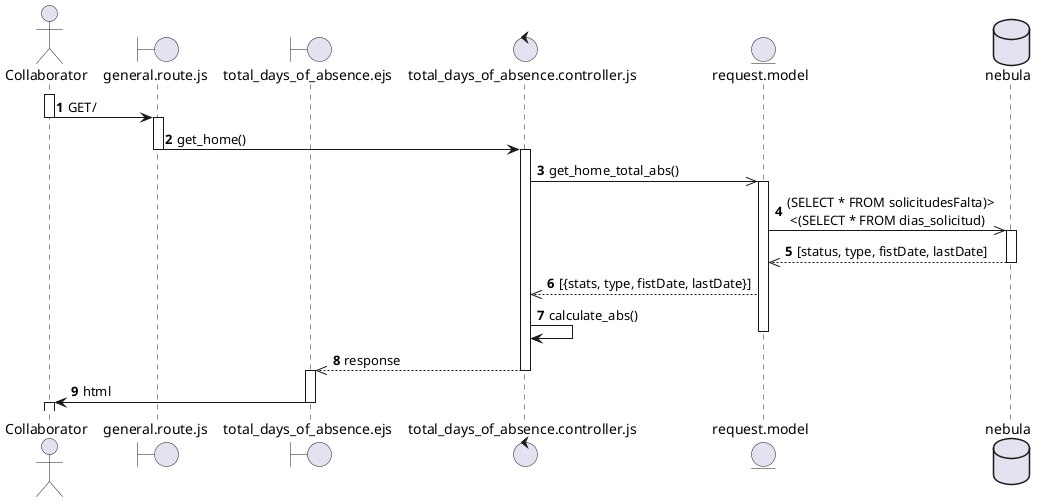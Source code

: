 @startuml Prueba
autonumber
actor Collaborator
boundary general.route.js as gRoutes
boundary total_days_of_absence.ejs as absView
control total_days_of_absence.controller.js as absController
entity request.model as absModel
database nebula as neb

activate Collaborator
Collaborator -> gRoutes : GET/
deactivate Collaborator

activate gRoutes
gRoutes -> absController: get_home()
deactivate gRoutes

activate absController
absController ->> absModel: get_home_total_abs()

activate absModel
absModel ->> neb: (SELECT * FROM solicitudesFalta)>\n <(SELECT * FROM dias_solicitud)

activate neb
neb-->> absModel: [status, type, fistDate, lastDate]
deactivate neb

absModel -->> absController: [{stats, type, fistDate, lastDate}]
absController -> absController: calculate_abs()
deactivate absModel

absController -->> absView: response

deactivate absController



activate absView
absView -> Collaborator: html
deactivate absView

activate Collaborator
deactivate Collaborator


@enduml